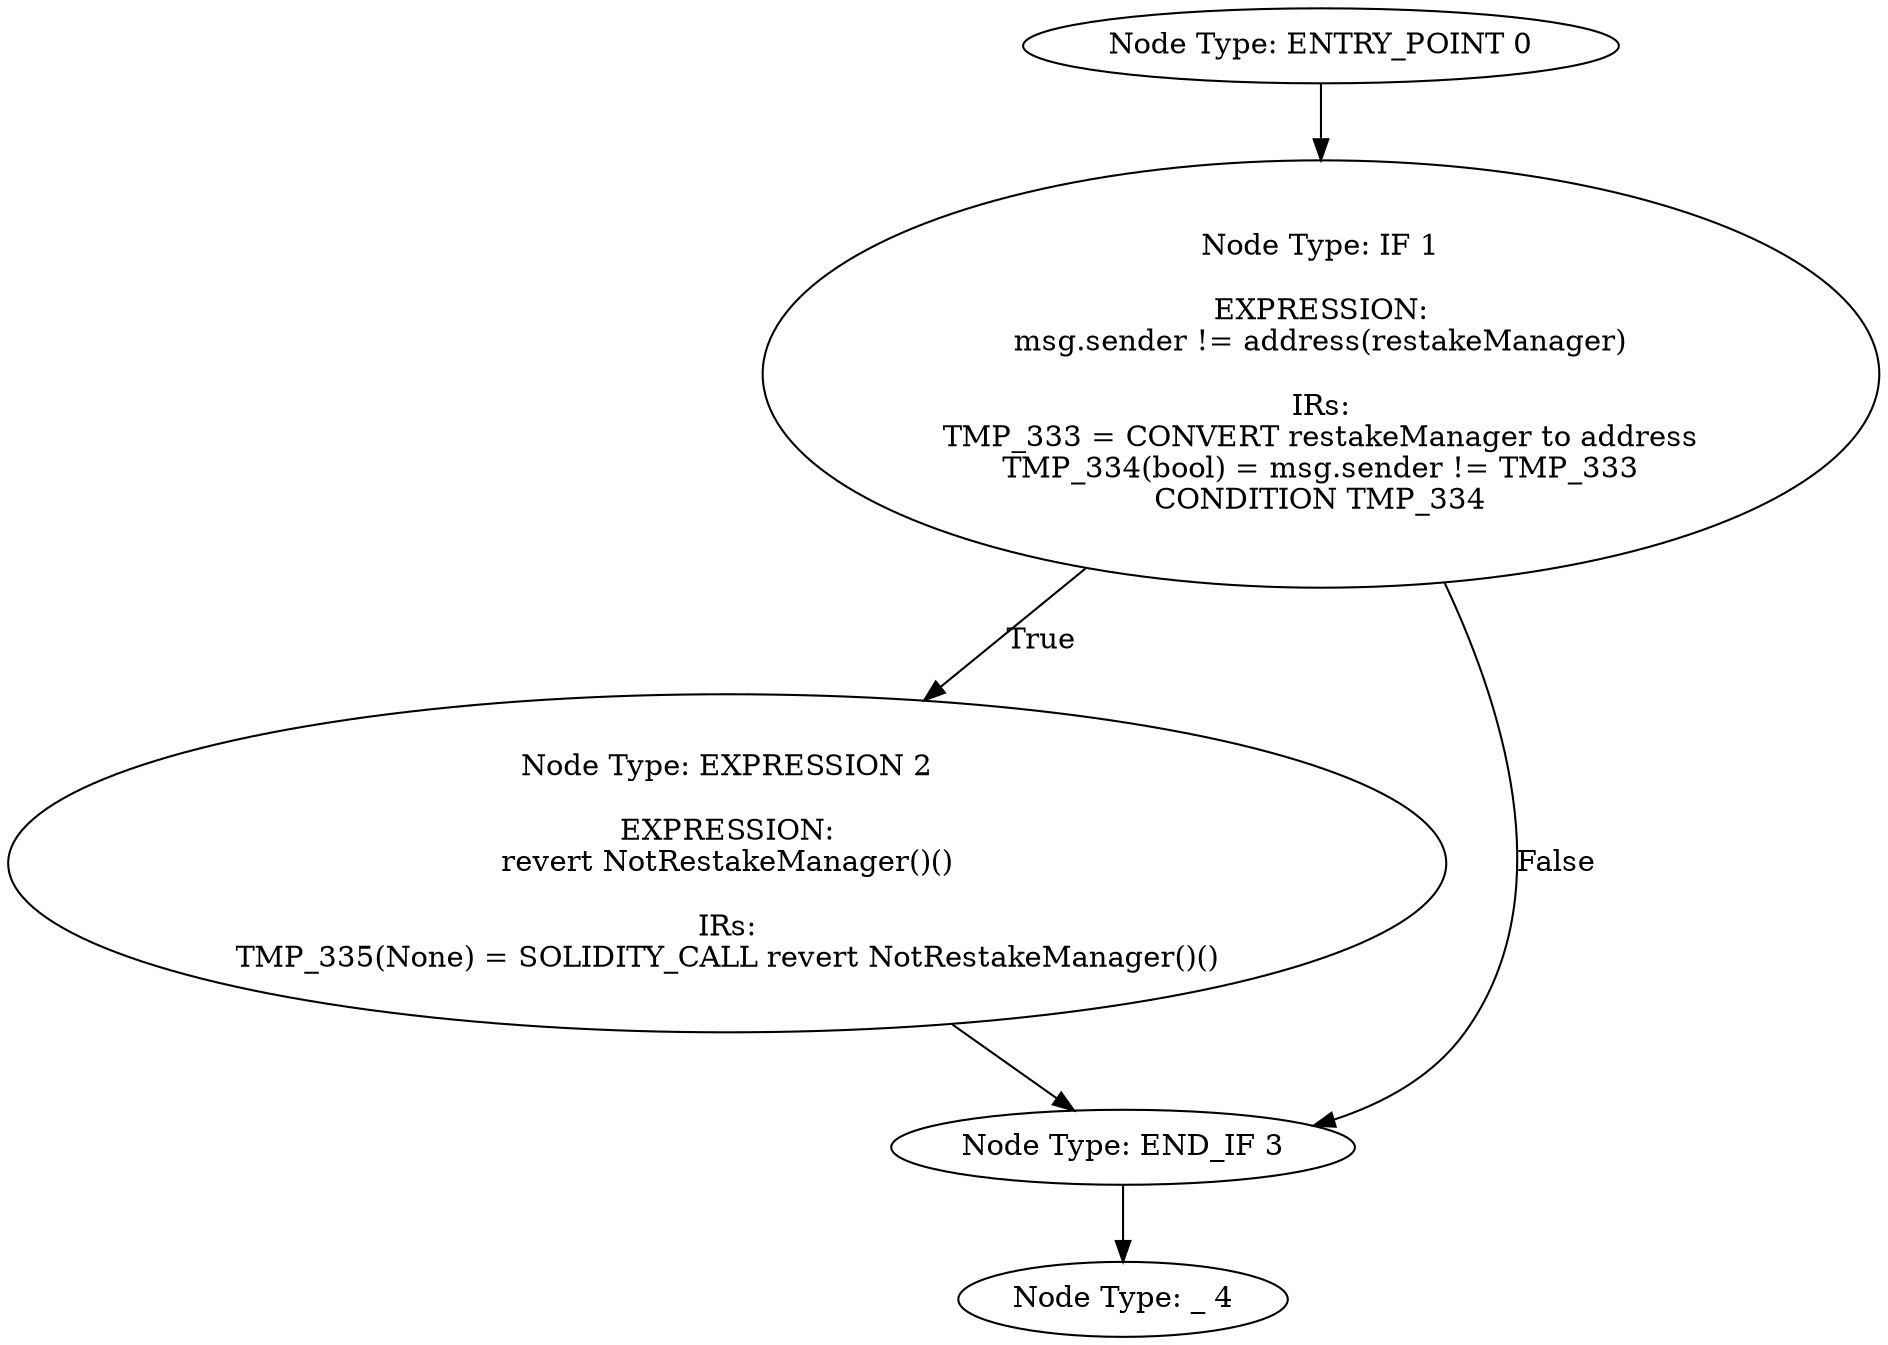 digraph{
0[label="Node Type: ENTRY_POINT 0
"];
0->1;
1[label="Node Type: IF 1

EXPRESSION:
msg.sender != address(restakeManager)

IRs:
TMP_333 = CONVERT restakeManager to address
TMP_334(bool) = msg.sender != TMP_333
CONDITION TMP_334"];
1->2[label="True"];
1->3[label="False"];
2[label="Node Type: EXPRESSION 2

EXPRESSION:
revert NotRestakeManager()()

IRs:
TMP_335(None) = SOLIDITY_CALL revert NotRestakeManager()()"];
2->3;
3[label="Node Type: END_IF 3
"];
3->4;
4[label="Node Type: _ 4
"];
}
